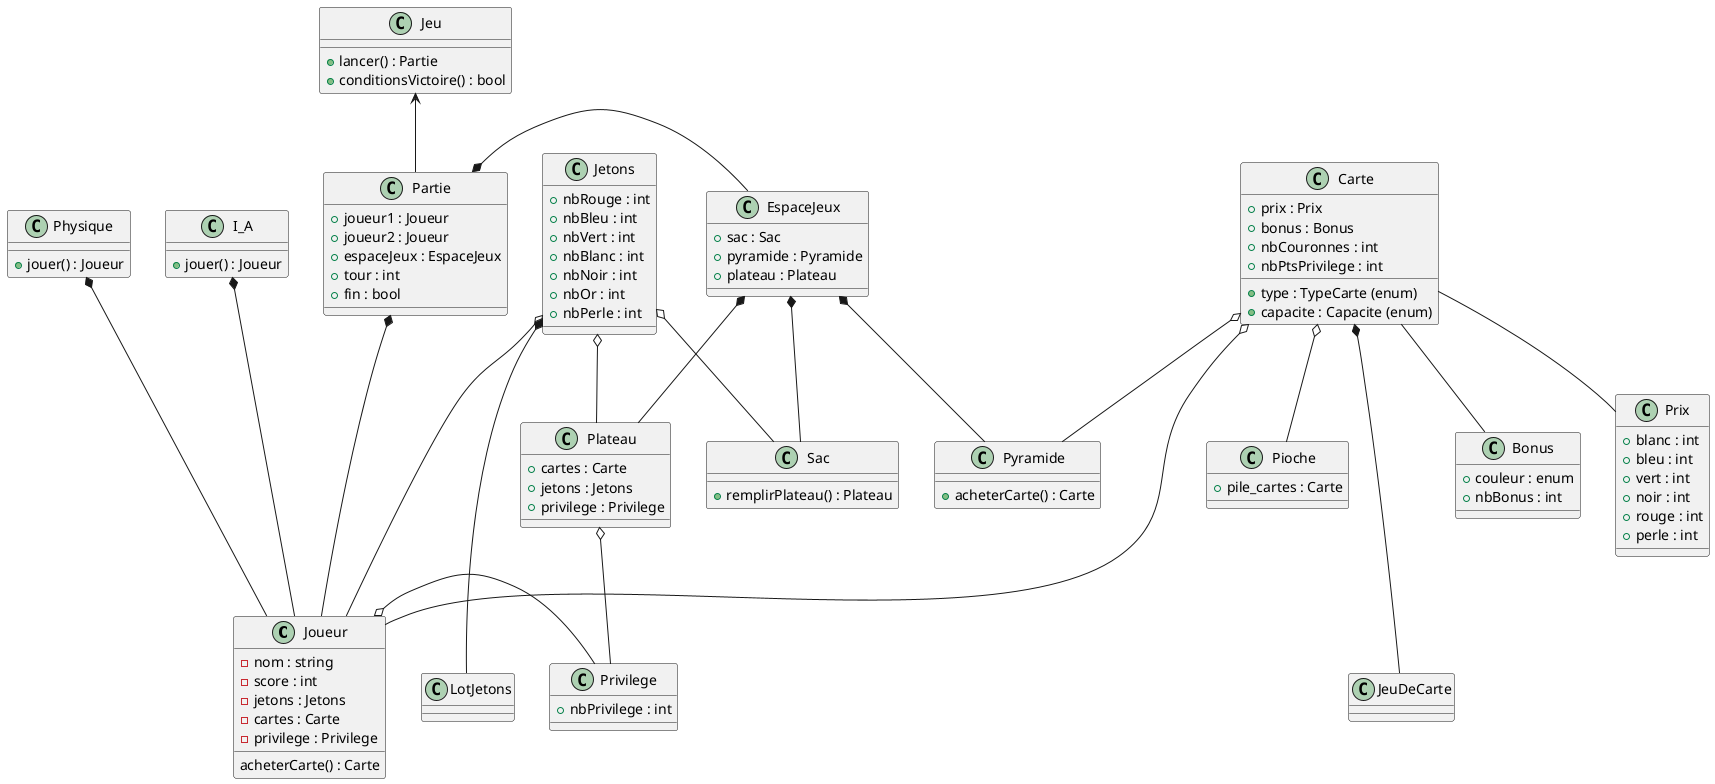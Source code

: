 @startuml

/'
    Diagramme de classe du jeu Splendor Duel
    Pour programmation objet C++
'/

class Joueur{
    - nom : string
    - score : int
    - jetons : Jetons
    - cartes : Carte
    - privilege : Privilege

    acheterCarte() : Carte
}

class I_A {
    + jouer() : Joueur
}

class Physique {
    + jouer() : Joueur
}

class Partie {
    + joueur1 : Joueur
    + joueur2 : Joueur
    + espaceJeux : EspaceJeux
    + tour : int
    + fin : bool
}

class EspaceJeux {
    + sac : Sac
    + pyramide : Pyramide
    + plateau : Plateau
}

class Sac{
    + remplirPlateau() : Plateau
}

class Pyramide {
    + acheterCarte() : Carte
}

class Carte{
    + type : TypeCarte (enum)
    + prix : Prix
    + bonus : Bonus
    + capacite : Capacite (enum)
    + nbCouronnes : int
    + nbPtsPrivilege : int
}

class Bonus{
    + couleur : enum
    + nbBonus : int
}

class Prix{
    + blanc : int
    + bleu : int
    + vert : int
    + noir : int
    + rouge : int
    + perle : int
}

class Pioche {
    + pile_cartes : Carte
}

class Privilege {
    + nbPrivilege : int
}

class Jetons {
    + nbRouge : int
    + nbBleu : int
    + nbVert : int
    + nbBlanc : int
    + nbNoir : int
    + nbOr : int
    + nbPerle : int
}

class Plateau {
    + cartes : Carte
    + jetons : Jetons
    + privilege : Privilege
}

class Jeu {
    + lancer() : Partie
    + conditionsVictoire() : bool
}

class JeuDeCarte {
}

class LotJetons {
}

Physique *--- Joueur
I_A *--- Joueur

Carte *--- JeuDeCarte
Carte o-- Pyramide
Carte o-- Pioche
Carte o--- Joueur
Carte -- Bonus
Carte -- Prix

Jetons *--- LotJetons
Jetons o-- Sac
Jetons o--- Joueur
Jetons o-- Plateau

Plateau o-- Privilege
Joueur o- Privilege

Partie *- EspaceJeux
Partie *- Joueur

EspaceJeux *-- Sac
EspaceJeux *-- Pyramide
EspaceJeux *-- Plateau

Jeu <-- Partie
@enduml